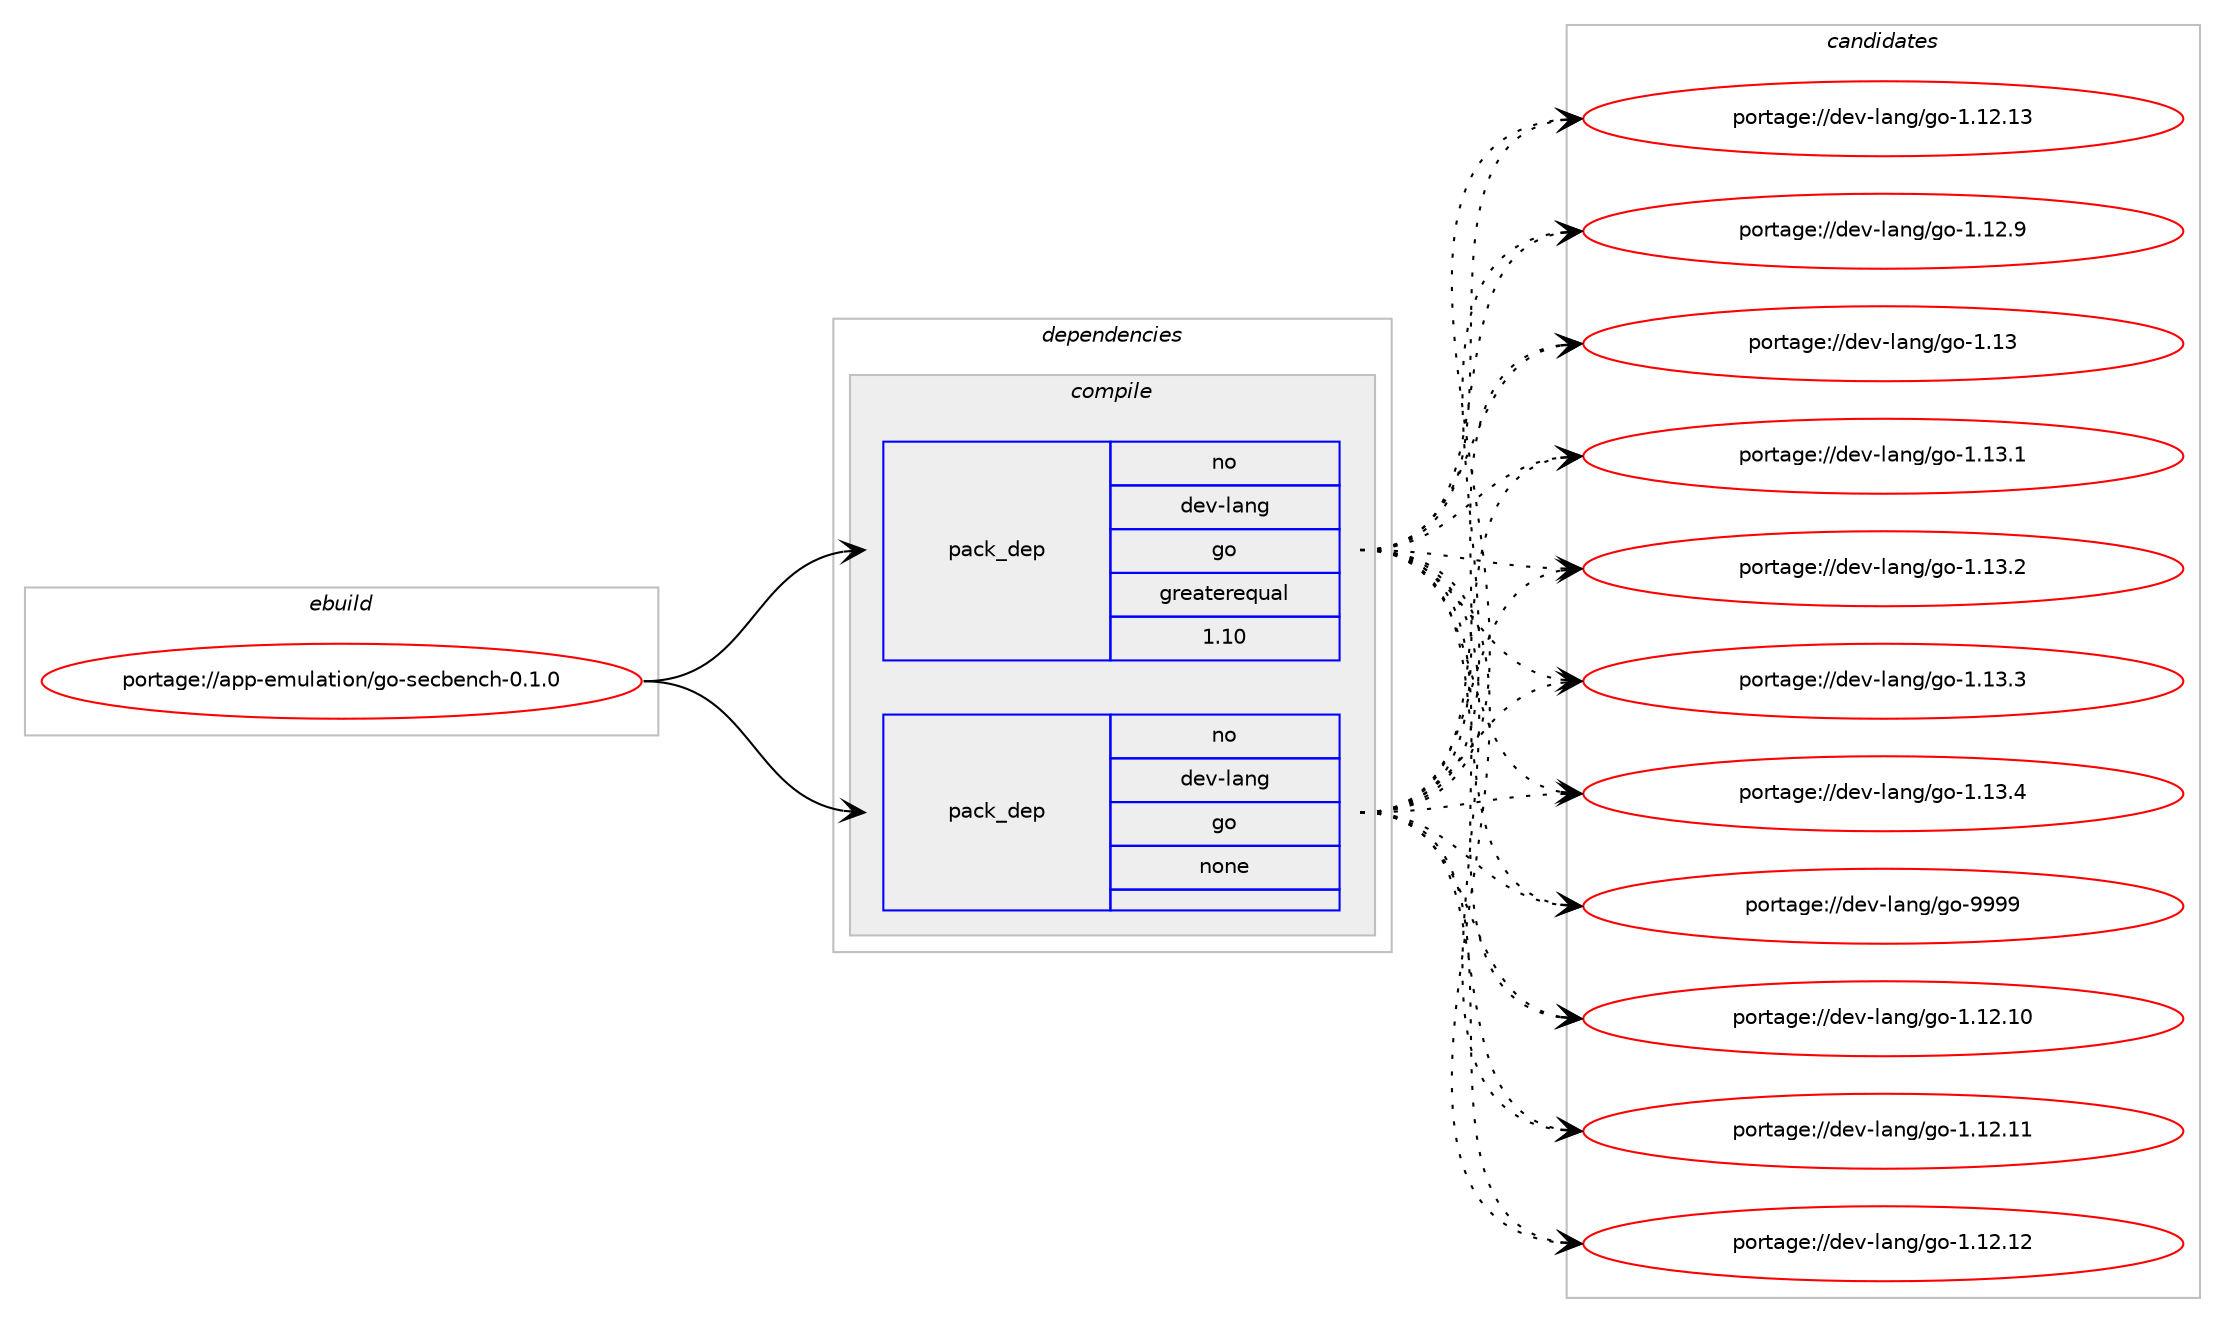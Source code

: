 digraph prolog {

# *************
# Graph options
# *************

newrank=true;
concentrate=true;
compound=true;
graph [rankdir=LR,fontname=Helvetica,fontsize=10,ranksep=1.5];#, ranksep=2.5, nodesep=0.2];
edge  [arrowhead=vee];
node  [fontname=Helvetica,fontsize=10];

# **********
# The ebuild
# **********

subgraph cluster_leftcol {
color=gray;
rank=same;
label=<<i>ebuild</i>>;
id [label="portage://app-emulation/go-secbench-0.1.0", color=red, width=4, href="../app-emulation/go-secbench-0.1.0.svg"];
}

# ****************
# The dependencies
# ****************

subgraph cluster_midcol {
color=gray;
label=<<i>dependencies</i>>;
subgraph cluster_compile {
fillcolor="#eeeeee";
style=filled;
label=<<i>compile</i>>;
subgraph pack16301 {
dependency21863 [label=<<TABLE BORDER="0" CELLBORDER="1" CELLSPACING="0" CELLPADDING="4" WIDTH="220"><TR><TD ROWSPAN="6" CELLPADDING="30">pack_dep</TD></TR><TR><TD WIDTH="110">no</TD></TR><TR><TD>dev-lang</TD></TR><TR><TD>go</TD></TR><TR><TD>greaterequal</TD></TR><TR><TD>1.10</TD></TR></TABLE>>, shape=none, color=blue];
}
id:e -> dependency21863:w [weight=20,style="solid",arrowhead="vee"];
subgraph pack16302 {
dependency21864 [label=<<TABLE BORDER="0" CELLBORDER="1" CELLSPACING="0" CELLPADDING="4" WIDTH="220"><TR><TD ROWSPAN="6" CELLPADDING="30">pack_dep</TD></TR><TR><TD WIDTH="110">no</TD></TR><TR><TD>dev-lang</TD></TR><TR><TD>go</TD></TR><TR><TD>none</TD></TR><TR><TD></TD></TR></TABLE>>, shape=none, color=blue];
}
id:e -> dependency21864:w [weight=20,style="solid",arrowhead="vee"];
}
subgraph cluster_compileandrun {
fillcolor="#eeeeee";
style=filled;
label=<<i>compile and run</i>>;
}
subgraph cluster_run {
fillcolor="#eeeeee";
style=filled;
label=<<i>run</i>>;
}
}

# **************
# The candidates
# **************

subgraph cluster_choices {
rank=same;
color=gray;
label=<<i>candidates</i>>;

subgraph choice16301 {
color=black;
nodesep=1;
choiceportage1001011184510897110103471031114549464950464948 [label="portage://dev-lang/go-1.12.10", color=red, width=4,href="../dev-lang/go-1.12.10.svg"];
choiceportage1001011184510897110103471031114549464950464949 [label="portage://dev-lang/go-1.12.11", color=red, width=4,href="../dev-lang/go-1.12.11.svg"];
choiceportage1001011184510897110103471031114549464950464950 [label="portage://dev-lang/go-1.12.12", color=red, width=4,href="../dev-lang/go-1.12.12.svg"];
choiceportage1001011184510897110103471031114549464950464951 [label="portage://dev-lang/go-1.12.13", color=red, width=4,href="../dev-lang/go-1.12.13.svg"];
choiceportage10010111845108971101034710311145494649504657 [label="portage://dev-lang/go-1.12.9", color=red, width=4,href="../dev-lang/go-1.12.9.svg"];
choiceportage1001011184510897110103471031114549464951 [label="portage://dev-lang/go-1.13", color=red, width=4,href="../dev-lang/go-1.13.svg"];
choiceportage10010111845108971101034710311145494649514649 [label="portage://dev-lang/go-1.13.1", color=red, width=4,href="../dev-lang/go-1.13.1.svg"];
choiceportage10010111845108971101034710311145494649514650 [label="portage://dev-lang/go-1.13.2", color=red, width=4,href="../dev-lang/go-1.13.2.svg"];
choiceportage10010111845108971101034710311145494649514651 [label="portage://dev-lang/go-1.13.3", color=red, width=4,href="../dev-lang/go-1.13.3.svg"];
choiceportage10010111845108971101034710311145494649514652 [label="portage://dev-lang/go-1.13.4", color=red, width=4,href="../dev-lang/go-1.13.4.svg"];
choiceportage1001011184510897110103471031114557575757 [label="portage://dev-lang/go-9999", color=red, width=4,href="../dev-lang/go-9999.svg"];
dependency21863:e -> choiceportage1001011184510897110103471031114549464950464948:w [style=dotted,weight="100"];
dependency21863:e -> choiceportage1001011184510897110103471031114549464950464949:w [style=dotted,weight="100"];
dependency21863:e -> choiceportage1001011184510897110103471031114549464950464950:w [style=dotted,weight="100"];
dependency21863:e -> choiceportage1001011184510897110103471031114549464950464951:w [style=dotted,weight="100"];
dependency21863:e -> choiceportage10010111845108971101034710311145494649504657:w [style=dotted,weight="100"];
dependency21863:e -> choiceportage1001011184510897110103471031114549464951:w [style=dotted,weight="100"];
dependency21863:e -> choiceportage10010111845108971101034710311145494649514649:w [style=dotted,weight="100"];
dependency21863:e -> choiceportage10010111845108971101034710311145494649514650:w [style=dotted,weight="100"];
dependency21863:e -> choiceportage10010111845108971101034710311145494649514651:w [style=dotted,weight="100"];
dependency21863:e -> choiceportage10010111845108971101034710311145494649514652:w [style=dotted,weight="100"];
dependency21863:e -> choiceportage1001011184510897110103471031114557575757:w [style=dotted,weight="100"];
}
subgraph choice16302 {
color=black;
nodesep=1;
choiceportage1001011184510897110103471031114549464950464948 [label="portage://dev-lang/go-1.12.10", color=red, width=4,href="../dev-lang/go-1.12.10.svg"];
choiceportage1001011184510897110103471031114549464950464949 [label="portage://dev-lang/go-1.12.11", color=red, width=4,href="../dev-lang/go-1.12.11.svg"];
choiceportage1001011184510897110103471031114549464950464950 [label="portage://dev-lang/go-1.12.12", color=red, width=4,href="../dev-lang/go-1.12.12.svg"];
choiceportage1001011184510897110103471031114549464950464951 [label="portage://dev-lang/go-1.12.13", color=red, width=4,href="../dev-lang/go-1.12.13.svg"];
choiceportage10010111845108971101034710311145494649504657 [label="portage://dev-lang/go-1.12.9", color=red, width=4,href="../dev-lang/go-1.12.9.svg"];
choiceportage1001011184510897110103471031114549464951 [label="portage://dev-lang/go-1.13", color=red, width=4,href="../dev-lang/go-1.13.svg"];
choiceportage10010111845108971101034710311145494649514649 [label="portage://dev-lang/go-1.13.1", color=red, width=4,href="../dev-lang/go-1.13.1.svg"];
choiceportage10010111845108971101034710311145494649514650 [label="portage://dev-lang/go-1.13.2", color=red, width=4,href="../dev-lang/go-1.13.2.svg"];
choiceportage10010111845108971101034710311145494649514651 [label="portage://dev-lang/go-1.13.3", color=red, width=4,href="../dev-lang/go-1.13.3.svg"];
choiceportage10010111845108971101034710311145494649514652 [label="portage://dev-lang/go-1.13.4", color=red, width=4,href="../dev-lang/go-1.13.4.svg"];
choiceportage1001011184510897110103471031114557575757 [label="portage://dev-lang/go-9999", color=red, width=4,href="../dev-lang/go-9999.svg"];
dependency21864:e -> choiceportage1001011184510897110103471031114549464950464948:w [style=dotted,weight="100"];
dependency21864:e -> choiceportage1001011184510897110103471031114549464950464949:w [style=dotted,weight="100"];
dependency21864:e -> choiceportage1001011184510897110103471031114549464950464950:w [style=dotted,weight="100"];
dependency21864:e -> choiceportage1001011184510897110103471031114549464950464951:w [style=dotted,weight="100"];
dependency21864:e -> choiceportage10010111845108971101034710311145494649504657:w [style=dotted,weight="100"];
dependency21864:e -> choiceportage1001011184510897110103471031114549464951:w [style=dotted,weight="100"];
dependency21864:e -> choiceportage10010111845108971101034710311145494649514649:w [style=dotted,weight="100"];
dependency21864:e -> choiceportage10010111845108971101034710311145494649514650:w [style=dotted,weight="100"];
dependency21864:e -> choiceportage10010111845108971101034710311145494649514651:w [style=dotted,weight="100"];
dependency21864:e -> choiceportage10010111845108971101034710311145494649514652:w [style=dotted,weight="100"];
dependency21864:e -> choiceportage1001011184510897110103471031114557575757:w [style=dotted,weight="100"];
}
}

}
